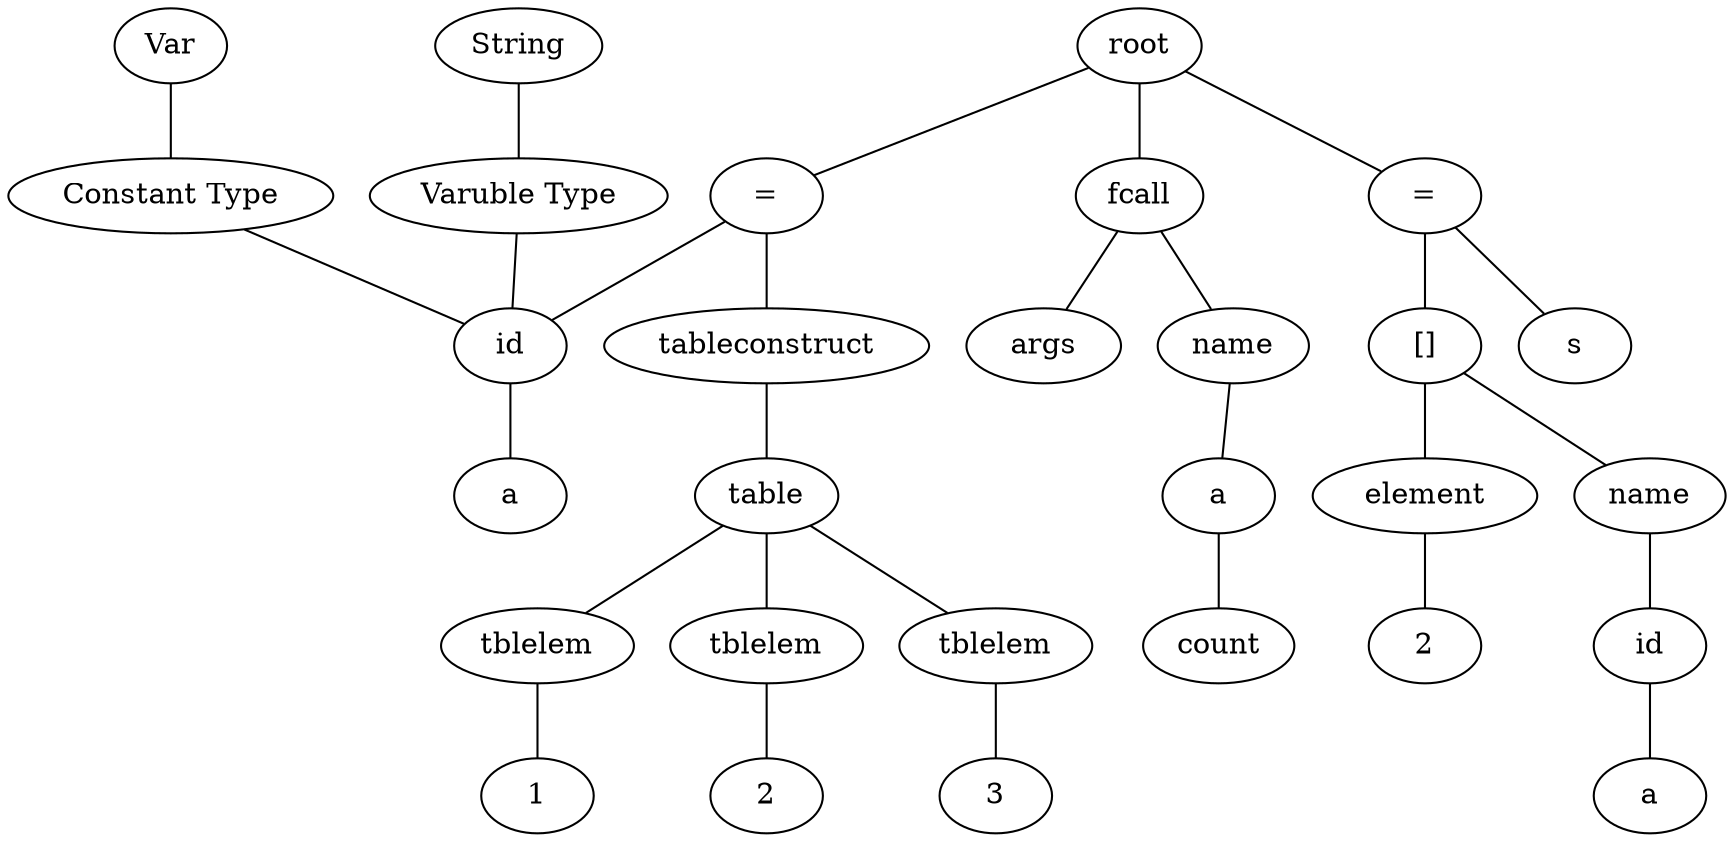graph graphname {
root;
assign0[label = "="];
root--assign0;
expr0[label = "id"];
assign0--expr0;
type0[label = "Varuble Type"];
type0--expr0;
type1[label = "String"];
type1--type0;
consttype0[label = "Constant Type"];
consttype0--expr0;
consttype1[label = "Var"];
consttype1--consttype0;
expr1[label = "a"];
expr0--expr1;
expr2[label = "tableconstruct"];
assign0--expr2;
table0[label = "table"];
expr2--table0;
table00[label = "tblelem"];
table0--table00;
expr3[label = "1"];
table00--expr3;
table01[label = "tblelem"];
table0--table01;
expr4[label = "2"];
table01--expr4;
table02[label = "tblelem"];
table0--table02;
expr5[label = "3"];
table02--expr5;
assign1[label = "="];
root--assign1;
expr6[label = "[]"];
assign1--expr6;
expr6name[label = "name"];
expr7[label = "id"];
expr6name--expr7;
expr8[label = "a"];
expr7--expr8;
expr6--expr6name;
expr6args[label = " element "];
expr6 -- expr6args;
expr9[label = "2"];
expr6args--expr9;
expr10[label = "s"];
assign1--expr10;
expr11[label = "fcall"];
root--expr11;
expr11name[label = "name"];
expr12[label = "a"];
expr11name--expr12;
expr13[label = "count"];
expr12--expr13;
expr11--expr11name;
expr11args[label = " args "];
expr11 -- expr11args;
}
